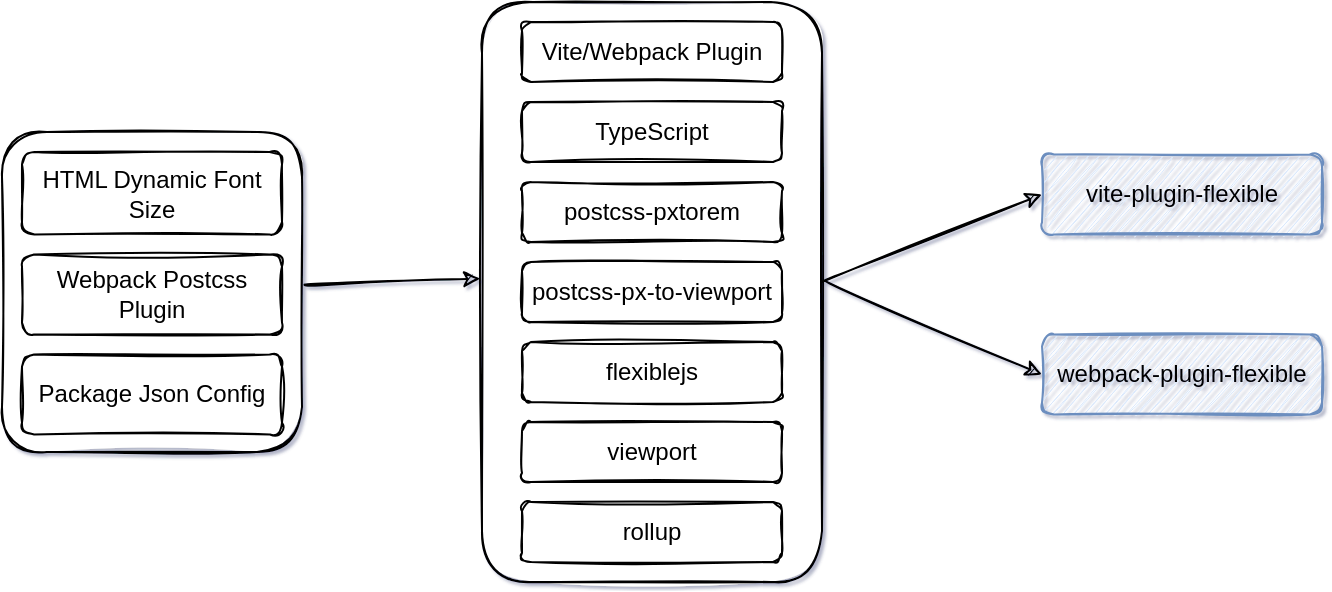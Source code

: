 <mxfile version="20.3.3" type="github">
  <diagram id="5TdfPBAJto_R0d6EPSnp" name="Page-1">
    <mxGraphModel dx="949" dy="550" grid="0" gridSize="10" guides="1" tooltips="1" connect="1" arrows="1" fold="1" page="0" pageScale="1" pageWidth="827" pageHeight="1169" background="none" math="0" shadow="1">
      <root>
        <mxCell id="0" />
        <mxCell id="1" parent="0" />
        <mxCell id="Q2Rz3FTj2OGucakjMRJu-3" value="" style="rounded=1;whiteSpace=wrap;html=1;sketch=1;" parent="1" vertex="1">
          <mxGeometry x="80" y="285" width="150" height="160" as="geometry" />
        </mxCell>
        <mxCell id="FUg5J9aVBCaIexgjL72Z-1" value="HTML Dynamic Font Size" style="rounded=1;whiteSpace=wrap;html=1;sketch=1;" parent="1" vertex="1">
          <mxGeometry x="90" y="295" width="130" height="41.25" as="geometry" />
        </mxCell>
        <mxCell id="FUg5J9aVBCaIexgjL72Z-2" value="Webpack Postcss Plugin" style="rounded=1;whiteSpace=wrap;html=1;sketch=1;" parent="1" vertex="1">
          <mxGeometry x="90" y="346.25" width="130" height="40" as="geometry" />
        </mxCell>
        <mxCell id="FUg5J9aVBCaIexgjL72Z-3" value="Package Json Config" style="rounded=1;whiteSpace=wrap;html=1;sketch=1;" parent="1" vertex="1">
          <mxGeometry x="90" y="396.25" width="130" height="40" as="geometry" />
        </mxCell>
        <mxCell id="FUg5J9aVBCaIexgjL72Z-4" value="" style="rounded=1;whiteSpace=wrap;html=1;sketch=1;" parent="1" vertex="1">
          <mxGeometry x="320" y="220" width="170" height="290" as="geometry" />
        </mxCell>
        <mxCell id="FUg5J9aVBCaIexgjL72Z-5" value="Vite/Webpack Plugin" style="rounded=1;whiteSpace=wrap;html=1;sketch=1;" parent="1" vertex="1">
          <mxGeometry x="340" y="230" width="130" height="30" as="geometry" />
        </mxCell>
        <mxCell id="FUg5J9aVBCaIexgjL72Z-6" value="TypeScript" style="rounded=1;whiteSpace=wrap;html=1;sketch=1;" parent="1" vertex="1">
          <mxGeometry x="340" y="270" width="130" height="30" as="geometry" />
        </mxCell>
        <mxCell id="FUg5J9aVBCaIexgjL72Z-7" value="postcss-pxtorem" style="rounded=1;whiteSpace=wrap;html=1;sketch=1;" parent="1" vertex="1">
          <mxGeometry x="340" y="310" width="130" height="30" as="geometry" />
        </mxCell>
        <mxCell id="FUg5J9aVBCaIexgjL72Z-8" value="postcss-px-to-viewport" style="rounded=1;whiteSpace=wrap;html=1;sketch=1;" parent="1" vertex="1">
          <mxGeometry x="340" y="350" width="130" height="30" as="geometry" />
        </mxCell>
        <mxCell id="FUg5J9aVBCaIexgjL72Z-9" value="flexiblejs" style="rounded=1;whiteSpace=wrap;html=1;sketch=1;" parent="1" vertex="1">
          <mxGeometry x="340" y="390" width="130" height="30" as="geometry" />
        </mxCell>
        <mxCell id="FUg5J9aVBCaIexgjL72Z-10" value="vite-plugin-flexible" style="rounded=1;whiteSpace=wrap;html=1;sketch=1;fillColor=#dae8fc;strokeColor=#6c8ebf;" parent="1" vertex="1">
          <mxGeometry x="600" y="296.25" width="140" height="40" as="geometry" />
        </mxCell>
        <mxCell id="FUg5J9aVBCaIexgjL72Z-11" value="webpack-plugin-flexible" style="rounded=1;whiteSpace=wrap;html=1;sketch=1;fillColor=#dae8fc;strokeColor=#6c8ebf;" parent="1" vertex="1">
          <mxGeometry x="600" y="386.25" width="140" height="40" as="geometry" />
        </mxCell>
        <mxCell id="FUg5J9aVBCaIexgjL72Z-12" value="viewport" style="rounded=1;whiteSpace=wrap;html=1;sketch=1;" parent="1" vertex="1">
          <mxGeometry x="340" y="430" width="130" height="30" as="geometry" />
        </mxCell>
        <mxCell id="FUg5J9aVBCaIexgjL72Z-13" value="" style="endArrow=classic;html=1;rounded=1;entryX=-0.005;entryY=0.477;entryDx=0;entryDy=0;entryPerimeter=0;sketch=1;curved=1;exitX=1.008;exitY=0.477;exitDx=0;exitDy=0;exitPerimeter=0;" parent="1" source="Q2Rz3FTj2OGucakjMRJu-3" target="FUg5J9aVBCaIexgjL72Z-4" edge="1">
          <mxGeometry width="50" height="50" relative="1" as="geometry">
            <mxPoint x="250" y="370" as="sourcePoint" />
            <mxPoint x="440" y="390" as="targetPoint" />
          </mxGeometry>
        </mxCell>
        <mxCell id="FUg5J9aVBCaIexgjL72Z-14" value="" style="endArrow=classic;html=1;rounded=1;entryX=0;entryY=0.5;entryDx=0;entryDy=0;sketch=1;curved=1;shadow=0;" parent="1" target="FUg5J9aVBCaIexgjL72Z-10" edge="1">
          <mxGeometry width="50" height="50" relative="1" as="geometry">
            <mxPoint x="490" y="360" as="sourcePoint" />
            <mxPoint x="578.95" y="360.097" as="targetPoint" />
          </mxGeometry>
        </mxCell>
        <mxCell id="FUg5J9aVBCaIexgjL72Z-15" value="" style="endArrow=classic;html=1;rounded=1;entryX=0;entryY=0.5;entryDx=0;entryDy=0;sketch=1;curved=1;exitX=1.01;exitY=0.481;exitDx=0;exitDy=0;exitPerimeter=0;" parent="1" source="FUg5J9aVBCaIexgjL72Z-4" target="FUg5J9aVBCaIexgjL72Z-11" edge="1">
          <mxGeometry width="50" height="50" relative="1" as="geometry">
            <mxPoint x="510" y="360" as="sourcePoint" />
            <mxPoint x="610" y="326.25" as="targetPoint" />
          </mxGeometry>
        </mxCell>
        <mxCell id="Q2Rz3FTj2OGucakjMRJu-2" value="rollup" style="rounded=1;whiteSpace=wrap;html=1;sketch=1;" parent="1" vertex="1">
          <mxGeometry x="340" y="470" width="130" height="30" as="geometry" />
        </mxCell>
      </root>
    </mxGraphModel>
  </diagram>
</mxfile>

